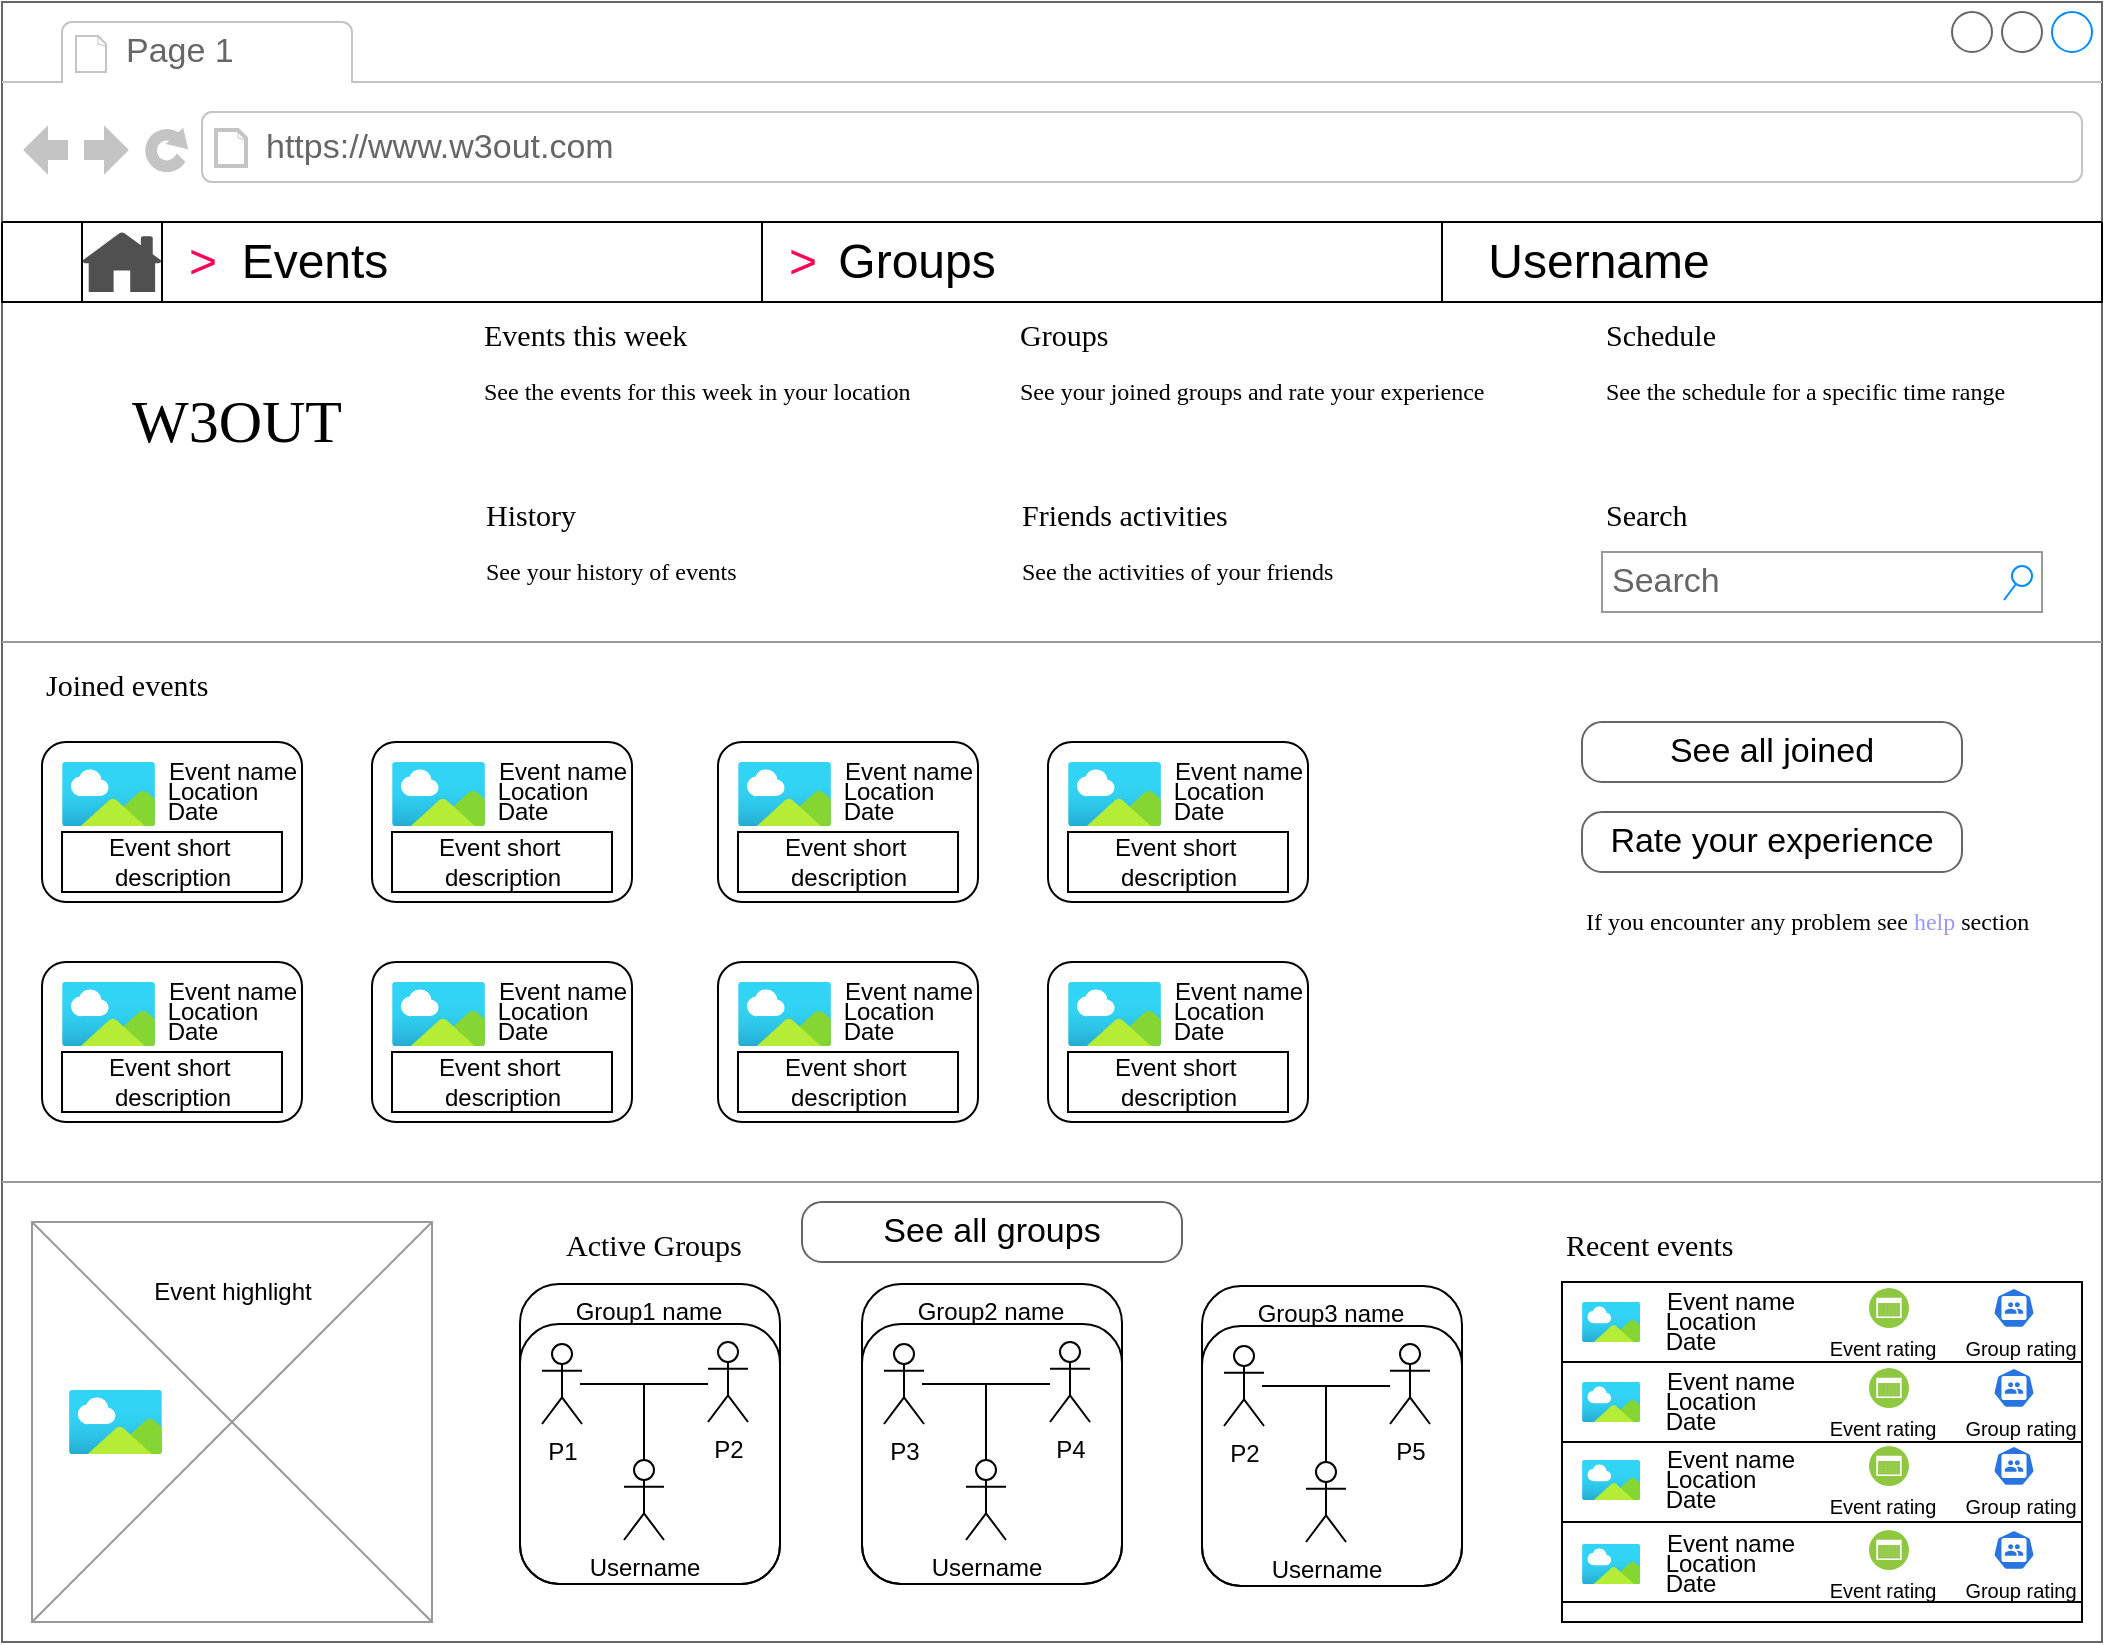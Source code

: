 <mxfile version="21.0.1" type="onedrive"><diagram name="Page-1" id="2cc2dc42-3aac-f2a9-1cec-7a8b7cbee084"><mxGraphModel grid="1" page="1" gridSize="10" guides="1" tooltips="1" connect="1" arrows="1" fold="1" pageScale="1" pageWidth="1100" pageHeight="850" background="none" math="0" shadow="0"><root><mxCell id="0"/><mxCell id="1" parent="0"/><mxCell id="7026571954dc6520-1" value="" style="strokeWidth=1;shadow=0;dashed=0;align=center;html=1;shape=mxgraph.mockup.containers.browserWindow;rSize=0;strokeColor=#666666;mainText=,;recursiveResize=0;rounded=0;labelBackgroundColor=none;fontFamily=Verdana;fontSize=12" vertex="1" parent="1"><mxGeometry x="30" y="20" width="1050" height="820" as="geometry"/></mxCell><mxCell id="7026571954dc6520-2" value="Page 1" style="strokeWidth=1;shadow=0;dashed=0;align=center;html=1;shape=mxgraph.mockup.containers.anchor;fontSize=17;fontColor=#666666;align=left;" vertex="1" parent="7026571954dc6520-1"><mxGeometry x="60" y="12" width="110" height="26" as="geometry"/></mxCell><mxCell id="7026571954dc6520-3" value="https://www.w3out.com" style="strokeWidth=1;shadow=0;dashed=0;align=center;html=1;shape=mxgraph.mockup.containers.anchor;rSize=0;fontSize=17;fontColor=#666666;align=left;" vertex="1" parent="7026571954dc6520-1"><mxGeometry x="130" y="60" width="250" height="26" as="geometry"/></mxCell><mxCell id="7026571954dc6520-4" value="W3OUT" style="text;html=1;points=[];align=left;verticalAlign=top;spacingTop=-4;fontSize=30;fontFamily=Verdana" vertex="1" parent="7026571954dc6520-1"><mxGeometry x="63" y="189" width="127" height="50" as="geometry"/></mxCell><mxCell id="7026571954dc6520-6" value="Events this week" style="text;html=1;points=[];align=left;verticalAlign=top;spacingTop=-4;fontSize=15;fontFamily=Verdana" vertex="1" parent="7026571954dc6520-1"><mxGeometry x="239" y="155" width="170" height="30" as="geometry"/></mxCell><mxCell id="7026571954dc6520-7" value="See the events for this week in your location" style="text;html=1;points=[];align=left;verticalAlign=top;spacingTop=-4;fontSize=12;fontFamily=Verdana;whiteSpace=wrap;" vertex="1" parent="7026571954dc6520-1"><mxGeometry x="239" y="185" width="240" height="40" as="geometry"/></mxCell><mxCell id="7026571954dc6520-8" value="History" style="text;html=1;points=[];align=left;verticalAlign=top;spacingTop=-4;fontSize=15;fontFamily=Verdana" vertex="1" parent="7026571954dc6520-1"><mxGeometry x="240" y="245" width="170" height="30" as="geometry"/></mxCell><mxCell id="7026571954dc6520-9" value="See your history of events" style="text;html=1;points=[];align=left;verticalAlign=top;spacingTop=-4;fontSize=12;fontFamily=Verdana;whiteSpace=wrap;" vertex="1" parent="7026571954dc6520-1"><mxGeometry x="240" y="275" width="240" height="40" as="geometry"/></mxCell><mxCell id="7026571954dc6520-10" value="Schedule" style="text;html=1;points=[];align=left;verticalAlign=top;spacingTop=-4;fontSize=15;fontFamily=Verdana" vertex="1" parent="7026571954dc6520-1"><mxGeometry x="800" y="155" width="170" height="30" as="geometry"/></mxCell><mxCell id="7026571954dc6520-11" value="See the schedule for a specific time range" style="text;html=1;points=[];align=left;verticalAlign=top;spacingTop=-4;fontSize=12;fontFamily=Verdana;whiteSpace=wrap;" vertex="1" parent="7026571954dc6520-1"><mxGeometry x="800" y="185" width="240" height="40" as="geometry"/></mxCell><mxCell id="7026571954dc6520-12" value="Search" style="text;html=1;points=[];align=left;verticalAlign=top;spacingTop=-4;fontSize=15;fontFamily=Verdana" vertex="1" parent="7026571954dc6520-1"><mxGeometry x="800" y="245" width="170" height="30" as="geometry"/></mxCell><mxCell id="7026571954dc6520-14" value="Search" style="strokeWidth=1;shadow=0;dashed=0;align=center;html=1;shape=mxgraph.mockup.forms.searchBox;strokeColor=#999999;mainText=;strokeColor2=#008cff;fontColor=#666666;fontSize=17;align=left;spacingLeft=3;rounded=0;labelBackgroundColor=none;" vertex="1" parent="7026571954dc6520-1"><mxGeometry x="800" y="275" width="220" height="30" as="geometry"/></mxCell><mxCell id="7026571954dc6520-15" value="" style="verticalLabelPosition=bottom;shadow=0;dashed=0;align=center;html=1;verticalAlign=top;strokeWidth=1;shape=mxgraph.mockup.markup.line;strokeColor=#999999;rounded=0;labelBackgroundColor=none;fillColor=#ffffff;fontFamily=Verdana;fontSize=12;fontColor=#000000;" vertex="1" parent="7026571954dc6520-1"><mxGeometry y="310" width="1050" height="20" as="geometry"/></mxCell><mxCell id="7026571954dc6520-16" value="Joined events" style="text;html=1;points=[];align=left;verticalAlign=top;spacingTop=-4;fontSize=15;fontFamily=Verdana" vertex="1" parent="7026571954dc6520-1"><mxGeometry x="20" y="330" width="170" height="30" as="geometry"/></mxCell><mxCell id="7026571954dc6520-18" value="See all joined" style="strokeWidth=1;shadow=0;dashed=0;align=center;html=1;shape=mxgraph.mockup.buttons.button;strokeColor=#666666;mainText=;buttonStyle=round;fontSize=17;fontStyle=0;fillColor=none;whiteSpace=wrap;rounded=0;labelBackgroundColor=none;" vertex="1" parent="7026571954dc6520-1"><mxGeometry x="790" y="360" width="190" height="30" as="geometry"/></mxCell><mxCell id="7026571954dc6520-19" value="Rate your experience" style="strokeWidth=1;shadow=0;dashed=0;align=center;html=1;shape=mxgraph.mockup.buttons.button;strokeColor=#666666;mainText=;buttonStyle=round;fontSize=17;fontStyle=0;fillColor=none;whiteSpace=wrap;rounded=0;labelBackgroundColor=none;" vertex="1" parent="7026571954dc6520-1"><mxGeometry x="790" y="405" width="190" height="30" as="geometry"/></mxCell><mxCell id="7026571954dc6520-20" value="If you encounter any problem see &lt;font color=&quot;#9999ff&quot;&gt;help&lt;/font&gt; section" style="text;html=1;points=[];align=left;verticalAlign=top;spacingTop=-4;fontSize=12;fontFamily=Verdana;whiteSpace=wrap;" vertex="1" parent="7026571954dc6520-1"><mxGeometry x="790" y="450" width="240" height="40" as="geometry"/></mxCell><mxCell id="7026571954dc6520-21" value="" style="verticalLabelPosition=bottom;shadow=0;dashed=0;align=center;html=1;verticalAlign=top;strokeWidth=1;shape=mxgraph.mockup.markup.line;strokeColor=#999999;rounded=0;labelBackgroundColor=none;fillColor=#ffffff;fontFamily=Verdana;fontSize=12;fontColor=#000000;" vertex="1" parent="7026571954dc6520-1"><mxGeometry y="580" width="1050" height="20" as="geometry"/></mxCell><mxCell id="7026571954dc6520-22" value="" style="verticalLabelPosition=bottom;shadow=0;dashed=0;align=center;html=1;verticalAlign=top;strokeWidth=1;shape=mxgraph.mockup.graphics.simpleIcon;strokeColor=#999999;fillColor=#ffffff;rounded=0;labelBackgroundColor=none;fontFamily=Verdana;fontSize=12;fontColor=#000000;" vertex="1" parent="7026571954dc6520-1"><mxGeometry x="15" y="610" width="200" height="200" as="geometry"/></mxCell><mxCell id="7026571954dc6520-31" value="Active Groups" style="text;html=1;points=[];align=left;verticalAlign=top;spacingTop=-4;fontSize=15;fontFamily=Verdana" vertex="1" parent="7026571954dc6520-1"><mxGeometry x="280" y="610" width="170" height="30" as="geometry"/></mxCell><mxCell id="7026571954dc6520-32" value="Recent events" style="text;html=1;points=[];align=left;verticalAlign=top;spacingTop=-4;fontSize=15;fontFamily=Verdana" vertex="1" parent="7026571954dc6520-1"><mxGeometry x="780" y="610" width="170" height="30" as="geometry"/></mxCell><mxCell id="7026571954dc6520-33" value="&lt;div style=&quot;text-align: justify&quot;&gt;&lt;/div&gt;" style="whiteSpace=wrap;html=1;rounded=0;shadow=0;labelBackgroundColor=none;strokeWidth=1;fontFamily=Verdana;fontSize=12;align=center;verticalAlign=top;" vertex="1" parent="7026571954dc6520-1"><mxGeometry x="780" y="640" width="260" height="170" as="geometry"/></mxCell><mxCell id="wlsTM-EWgnDsblmS1kuD-5" value="" style="shape=image;html=1;verticalAlign=top;verticalLabelPosition=bottom;labelBackgroundColor=#ffffff;imageAspect=0;aspect=fixed;image=https://cdn4.iconfinder.com/data/icons/evil-icons-user-interface/64/menu-128.png" vertex="1" parent="7026571954dc6520-1"><mxGeometry y="110" width="40" height="40" as="geometry"/></mxCell><mxCell id="wlsTM-EWgnDsblmS1kuD-8" value="" style="swimlane;startSize=0;" vertex="1" parent="7026571954dc6520-1"><mxGeometry x="380" y="110" width="340" height="40" as="geometry"/></mxCell><mxCell id="wlsTM-EWgnDsblmS1kuD-11" value="&lt;font style=&quot;font-size: 24px;&quot;&gt;Groups&lt;/font&gt;" style="text;html=1;align=center;verticalAlign=middle;resizable=0;points=[];autosize=1;strokeColor=none;fillColor=none;" vertex="1" parent="wlsTM-EWgnDsblmS1kuD-8"><mxGeometry x="27" width="100" height="40" as="geometry"/></mxCell><mxCell id="wlsTM-EWgnDsblmS1kuD-16" value="&lt;font style=&quot;font-size: 24px;&quot; color=&quot;#ff0055&quot;&gt;&amp;gt;&lt;/font&gt;" style="text;html=1;align=center;verticalAlign=middle;resizable=0;points=[];autosize=1;strokeColor=none;fillColor=none;" vertex="1" parent="wlsTM-EWgnDsblmS1kuD-8"><mxGeometry width="40" height="40" as="geometry"/></mxCell><mxCell id="wlsTM-EWgnDsblmS1kuD-13" value="" style="sketch=0;pointerEvents=1;shadow=0;dashed=0;html=1;strokeColor=none;fillColor=#505050;labelPosition=center;verticalLabelPosition=bottom;verticalAlign=top;outlineConnect=0;align=center;shape=mxgraph.office.concepts.home;" vertex="1" parent="7026571954dc6520-1"><mxGeometry x="40" y="115" width="40" height="30" as="geometry"/></mxCell><mxCell id="wlsTM-EWgnDsblmS1kuD-19" value="" style="rounded=1;whiteSpace=wrap;html=1;" vertex="1" parent="7026571954dc6520-1"><mxGeometry x="20" y="370" width="130" height="80" as="geometry"/></mxCell><mxCell id="wlsTM-EWgnDsblmS1kuD-20" value="" style="aspect=fixed;html=1;points=[];align=center;image;fontSize=12;image=img/lib/azure2/general/Image.svg;" vertex="1" parent="7026571954dc6520-1"><mxGeometry x="30" y="380" width="46.55" height="32" as="geometry"/></mxCell><mxCell id="wlsTM-EWgnDsblmS1kuD-21" value="Event name" style="text;html=1;align=center;verticalAlign=middle;resizable=0;points=[];autosize=1;strokeColor=none;fillColor=none;" vertex="1" parent="7026571954dc6520-1"><mxGeometry x="70" y="370" width="90" height="30" as="geometry"/></mxCell><mxCell id="wlsTM-EWgnDsblmS1kuD-22" value="Location" style="text;html=1;align=center;verticalAlign=middle;resizable=0;points=[];autosize=1;strokeColor=none;fillColor=none;" vertex="1" parent="7026571954dc6520-1"><mxGeometry x="70" y="380" width="70" height="30" as="geometry"/></mxCell><mxCell id="wlsTM-EWgnDsblmS1kuD-23" value="Date" style="text;html=1;align=center;verticalAlign=middle;resizable=0;points=[];autosize=1;strokeColor=none;fillColor=none;" vertex="1" parent="7026571954dc6520-1"><mxGeometry x="70" y="390" width="50" height="30" as="geometry"/></mxCell><mxCell id="wlsTM-EWgnDsblmS1kuD-24" value="" style="rounded=0;whiteSpace=wrap;html=1;" vertex="1" parent="7026571954dc6520-1"><mxGeometry x="30" y="415" width="110" height="30" as="geometry"/></mxCell><mxCell id="wlsTM-EWgnDsblmS1kuD-25" value="Event short&amp;nbsp;&lt;br&gt;description" style="text;html=1;align=center;verticalAlign=middle;resizable=0;points=[];autosize=1;strokeColor=none;fillColor=none;" vertex="1" parent="7026571954dc6520-1"><mxGeometry x="40" y="410" width="90" height="40" as="geometry"/></mxCell><mxCell id="wlsTM-EWgnDsblmS1kuD-26" value="" style="rounded=1;whiteSpace=wrap;html=1;" vertex="1" parent="7026571954dc6520-1"><mxGeometry x="20" y="480" width="130" height="80" as="geometry"/></mxCell><mxCell id="wlsTM-EWgnDsblmS1kuD-27" value="" style="aspect=fixed;html=1;points=[];align=center;image;fontSize=12;image=img/lib/azure2/general/Image.svg;" vertex="1" parent="7026571954dc6520-1"><mxGeometry x="30" y="490" width="46.55" height="32" as="geometry"/></mxCell><mxCell id="wlsTM-EWgnDsblmS1kuD-28" value="Event name" style="text;html=1;align=center;verticalAlign=middle;resizable=0;points=[];autosize=1;strokeColor=none;fillColor=none;" vertex="1" parent="7026571954dc6520-1"><mxGeometry x="70" y="480" width="90" height="30" as="geometry"/></mxCell><mxCell id="wlsTM-EWgnDsblmS1kuD-29" value="Location" style="text;html=1;align=center;verticalAlign=middle;resizable=0;points=[];autosize=1;strokeColor=none;fillColor=none;" vertex="1" parent="7026571954dc6520-1"><mxGeometry x="70" y="490" width="70" height="30" as="geometry"/></mxCell><mxCell id="wlsTM-EWgnDsblmS1kuD-30" value="Date" style="text;html=1;align=center;verticalAlign=middle;resizable=0;points=[];autosize=1;strokeColor=none;fillColor=none;" vertex="1" parent="7026571954dc6520-1"><mxGeometry x="70" y="500" width="50" height="30" as="geometry"/></mxCell><mxCell id="wlsTM-EWgnDsblmS1kuD-31" value="" style="rounded=0;whiteSpace=wrap;html=1;" vertex="1" parent="7026571954dc6520-1"><mxGeometry x="30" y="525" width="110" height="30" as="geometry"/></mxCell><mxCell id="wlsTM-EWgnDsblmS1kuD-32" value="Event short&amp;nbsp;&lt;br&gt;description" style="text;html=1;align=center;verticalAlign=middle;resizable=0;points=[];autosize=1;strokeColor=none;fillColor=none;" vertex="1" parent="7026571954dc6520-1"><mxGeometry x="40" y="520" width="90" height="40" as="geometry"/></mxCell><mxCell id="wlsTM-EWgnDsblmS1kuD-33" value="" style="rounded=1;whiteSpace=wrap;html=1;" vertex="1" parent="7026571954dc6520-1"><mxGeometry x="185" y="370" width="130" height="80" as="geometry"/></mxCell><mxCell id="wlsTM-EWgnDsblmS1kuD-34" value="" style="aspect=fixed;html=1;points=[];align=center;image;fontSize=12;image=img/lib/azure2/general/Image.svg;" vertex="1" parent="7026571954dc6520-1"><mxGeometry x="195" y="380" width="46.55" height="32" as="geometry"/></mxCell><mxCell id="wlsTM-EWgnDsblmS1kuD-35" value="Event name" style="text;html=1;align=center;verticalAlign=middle;resizable=0;points=[];autosize=1;strokeColor=none;fillColor=none;" vertex="1" parent="7026571954dc6520-1"><mxGeometry x="235" y="370" width="90" height="30" as="geometry"/></mxCell><mxCell id="wlsTM-EWgnDsblmS1kuD-36" value="Location" style="text;html=1;align=center;verticalAlign=middle;resizable=0;points=[];autosize=1;strokeColor=none;fillColor=none;" vertex="1" parent="7026571954dc6520-1"><mxGeometry x="235" y="380" width="70" height="30" as="geometry"/></mxCell><mxCell id="wlsTM-EWgnDsblmS1kuD-37" value="Date" style="text;html=1;align=center;verticalAlign=middle;resizable=0;points=[];autosize=1;strokeColor=none;fillColor=none;" vertex="1" parent="7026571954dc6520-1"><mxGeometry x="235" y="390" width="50" height="30" as="geometry"/></mxCell><mxCell id="wlsTM-EWgnDsblmS1kuD-38" value="" style="rounded=0;whiteSpace=wrap;html=1;" vertex="1" parent="7026571954dc6520-1"><mxGeometry x="195" y="415" width="110" height="30" as="geometry"/></mxCell><mxCell id="wlsTM-EWgnDsblmS1kuD-39" value="Event short&amp;nbsp;&lt;br&gt;description" style="text;html=1;align=center;verticalAlign=middle;resizable=0;points=[];autosize=1;strokeColor=none;fillColor=none;" vertex="1" parent="7026571954dc6520-1"><mxGeometry x="205" y="410" width="90" height="40" as="geometry"/></mxCell><mxCell id="wlsTM-EWgnDsblmS1kuD-40" value="" style="rounded=1;whiteSpace=wrap;html=1;" vertex="1" parent="7026571954dc6520-1"><mxGeometry x="185" y="480" width="130" height="80" as="geometry"/></mxCell><mxCell id="wlsTM-EWgnDsblmS1kuD-41" value="" style="aspect=fixed;html=1;points=[];align=center;image;fontSize=12;image=img/lib/azure2/general/Image.svg;" vertex="1" parent="7026571954dc6520-1"><mxGeometry x="195" y="490" width="46.55" height="32" as="geometry"/></mxCell><mxCell id="wlsTM-EWgnDsblmS1kuD-42" value="Event name" style="text;html=1;align=center;verticalAlign=middle;resizable=0;points=[];autosize=1;strokeColor=none;fillColor=none;" vertex="1" parent="7026571954dc6520-1"><mxGeometry x="235" y="480" width="90" height="30" as="geometry"/></mxCell><mxCell id="wlsTM-EWgnDsblmS1kuD-43" value="Location" style="text;html=1;align=center;verticalAlign=middle;resizable=0;points=[];autosize=1;strokeColor=none;fillColor=none;" vertex="1" parent="7026571954dc6520-1"><mxGeometry x="235" y="490" width="70" height="30" as="geometry"/></mxCell><mxCell id="wlsTM-EWgnDsblmS1kuD-44" value="Date" style="text;html=1;align=center;verticalAlign=middle;resizable=0;points=[];autosize=1;strokeColor=none;fillColor=none;" vertex="1" parent="7026571954dc6520-1"><mxGeometry x="235" y="500" width="50" height="30" as="geometry"/></mxCell><mxCell id="wlsTM-EWgnDsblmS1kuD-45" value="" style="rounded=0;whiteSpace=wrap;html=1;" vertex="1" parent="7026571954dc6520-1"><mxGeometry x="195" y="525" width="110" height="30" as="geometry"/></mxCell><mxCell id="wlsTM-EWgnDsblmS1kuD-46" value="Event short&amp;nbsp;&lt;br&gt;description" style="text;html=1;align=center;verticalAlign=middle;resizable=0;points=[];autosize=1;strokeColor=none;fillColor=none;" vertex="1" parent="7026571954dc6520-1"><mxGeometry x="205" y="520" width="90" height="40" as="geometry"/></mxCell><mxCell id="wlsTM-EWgnDsblmS1kuD-47" value="" style="rounded=1;whiteSpace=wrap;html=1;" vertex="1" parent="7026571954dc6520-1"><mxGeometry x="358" y="370" width="130" height="80" as="geometry"/></mxCell><mxCell id="wlsTM-EWgnDsblmS1kuD-48" value="" style="aspect=fixed;html=1;points=[];align=center;image;fontSize=12;image=img/lib/azure2/general/Image.svg;" vertex="1" parent="7026571954dc6520-1"><mxGeometry x="368" y="380" width="46.55" height="32" as="geometry"/></mxCell><mxCell id="wlsTM-EWgnDsblmS1kuD-49" value="Event name" style="text;html=1;align=center;verticalAlign=middle;resizable=0;points=[];autosize=1;strokeColor=none;fillColor=none;" vertex="1" parent="7026571954dc6520-1"><mxGeometry x="408" y="370" width="90" height="30" as="geometry"/></mxCell><mxCell id="wlsTM-EWgnDsblmS1kuD-50" value="Location" style="text;html=1;align=center;verticalAlign=middle;resizable=0;points=[];autosize=1;strokeColor=none;fillColor=none;" vertex="1" parent="7026571954dc6520-1"><mxGeometry x="408" y="380" width="70" height="30" as="geometry"/></mxCell><mxCell id="wlsTM-EWgnDsblmS1kuD-51" value="Date" style="text;html=1;align=center;verticalAlign=middle;resizable=0;points=[];autosize=1;strokeColor=none;fillColor=none;" vertex="1" parent="7026571954dc6520-1"><mxGeometry x="408" y="390" width="50" height="30" as="geometry"/></mxCell><mxCell id="wlsTM-EWgnDsblmS1kuD-52" value="" style="rounded=0;whiteSpace=wrap;html=1;" vertex="1" parent="7026571954dc6520-1"><mxGeometry x="368" y="415" width="110" height="30" as="geometry"/></mxCell><mxCell id="wlsTM-EWgnDsblmS1kuD-53" value="Event short&amp;nbsp;&lt;br&gt;description" style="text;html=1;align=center;verticalAlign=middle;resizable=0;points=[];autosize=1;strokeColor=none;fillColor=none;" vertex="1" parent="7026571954dc6520-1"><mxGeometry x="378" y="410" width="90" height="40" as="geometry"/></mxCell><mxCell id="wlsTM-EWgnDsblmS1kuD-54" value="" style="rounded=1;whiteSpace=wrap;html=1;" vertex="1" parent="7026571954dc6520-1"><mxGeometry x="358" y="480" width="130" height="80" as="geometry"/></mxCell><mxCell id="wlsTM-EWgnDsblmS1kuD-55" value="" style="aspect=fixed;html=1;points=[];align=center;image;fontSize=12;image=img/lib/azure2/general/Image.svg;" vertex="1" parent="7026571954dc6520-1"><mxGeometry x="368" y="490" width="46.55" height="32" as="geometry"/></mxCell><mxCell id="wlsTM-EWgnDsblmS1kuD-56" value="Event name" style="text;html=1;align=center;verticalAlign=middle;resizable=0;points=[];autosize=1;strokeColor=none;fillColor=none;" vertex="1" parent="7026571954dc6520-1"><mxGeometry x="408" y="480" width="90" height="30" as="geometry"/></mxCell><mxCell id="wlsTM-EWgnDsblmS1kuD-57" value="Location" style="text;html=1;align=center;verticalAlign=middle;resizable=0;points=[];autosize=1;strokeColor=none;fillColor=none;" vertex="1" parent="7026571954dc6520-1"><mxGeometry x="408" y="490" width="70" height="30" as="geometry"/></mxCell><mxCell id="wlsTM-EWgnDsblmS1kuD-58" value="Date" style="text;html=1;align=center;verticalAlign=middle;resizable=0;points=[];autosize=1;strokeColor=none;fillColor=none;" vertex="1" parent="7026571954dc6520-1"><mxGeometry x="408" y="500" width="50" height="30" as="geometry"/></mxCell><mxCell id="wlsTM-EWgnDsblmS1kuD-59" value="" style="rounded=0;whiteSpace=wrap;html=1;" vertex="1" parent="7026571954dc6520-1"><mxGeometry x="368" y="525" width="110" height="30" as="geometry"/></mxCell><mxCell id="wlsTM-EWgnDsblmS1kuD-60" value="Event short&amp;nbsp;&lt;br&gt;description" style="text;html=1;align=center;verticalAlign=middle;resizable=0;points=[];autosize=1;strokeColor=none;fillColor=none;" vertex="1" parent="7026571954dc6520-1"><mxGeometry x="378" y="520" width="90" height="40" as="geometry"/></mxCell><mxCell id="wlsTM-EWgnDsblmS1kuD-61" value="" style="rounded=1;whiteSpace=wrap;html=1;" vertex="1" parent="7026571954dc6520-1"><mxGeometry x="523" y="370" width="130" height="80" as="geometry"/></mxCell><mxCell id="wlsTM-EWgnDsblmS1kuD-62" value="" style="aspect=fixed;html=1;points=[];align=center;image;fontSize=12;image=img/lib/azure2/general/Image.svg;" vertex="1" parent="7026571954dc6520-1"><mxGeometry x="533" y="380" width="46.55" height="32" as="geometry"/></mxCell><mxCell id="wlsTM-EWgnDsblmS1kuD-63" value="Event name" style="text;html=1;align=center;verticalAlign=middle;resizable=0;points=[];autosize=1;strokeColor=none;fillColor=none;" vertex="1" parent="7026571954dc6520-1"><mxGeometry x="573" y="370" width="90" height="30" as="geometry"/></mxCell><mxCell id="wlsTM-EWgnDsblmS1kuD-64" value="Location" style="text;html=1;align=center;verticalAlign=middle;resizable=0;points=[];autosize=1;strokeColor=none;fillColor=none;" vertex="1" parent="7026571954dc6520-1"><mxGeometry x="573" y="380" width="70" height="30" as="geometry"/></mxCell><mxCell id="wlsTM-EWgnDsblmS1kuD-65" value="Date" style="text;html=1;align=center;verticalAlign=middle;resizable=0;points=[];autosize=1;strokeColor=none;fillColor=none;" vertex="1" parent="7026571954dc6520-1"><mxGeometry x="573" y="390" width="50" height="30" as="geometry"/></mxCell><mxCell id="wlsTM-EWgnDsblmS1kuD-66" value="" style="rounded=0;whiteSpace=wrap;html=1;" vertex="1" parent="7026571954dc6520-1"><mxGeometry x="533" y="415" width="110" height="30" as="geometry"/></mxCell><mxCell id="wlsTM-EWgnDsblmS1kuD-67" value="Event short&amp;nbsp;&lt;br&gt;description" style="text;html=1;align=center;verticalAlign=middle;resizable=0;points=[];autosize=1;strokeColor=none;fillColor=none;" vertex="1" parent="7026571954dc6520-1"><mxGeometry x="543" y="410" width="90" height="40" as="geometry"/></mxCell><mxCell id="wlsTM-EWgnDsblmS1kuD-68" value="" style="rounded=1;whiteSpace=wrap;html=1;" vertex="1" parent="7026571954dc6520-1"><mxGeometry x="523" y="480" width="130" height="80" as="geometry"/></mxCell><mxCell id="wlsTM-EWgnDsblmS1kuD-69" value="" style="aspect=fixed;html=1;points=[];align=center;image;fontSize=12;image=img/lib/azure2/general/Image.svg;" vertex="1" parent="7026571954dc6520-1"><mxGeometry x="533" y="490" width="46.55" height="32" as="geometry"/></mxCell><mxCell id="wlsTM-EWgnDsblmS1kuD-70" value="Event name" style="text;html=1;align=center;verticalAlign=middle;resizable=0;points=[];autosize=1;strokeColor=none;fillColor=none;" vertex="1" parent="7026571954dc6520-1"><mxGeometry x="573" y="480" width="90" height="30" as="geometry"/></mxCell><mxCell id="wlsTM-EWgnDsblmS1kuD-71" value="Location" style="text;html=1;align=center;verticalAlign=middle;resizable=0;points=[];autosize=1;strokeColor=none;fillColor=none;" vertex="1" parent="7026571954dc6520-1"><mxGeometry x="573" y="490" width="70" height="30" as="geometry"/></mxCell><mxCell id="wlsTM-EWgnDsblmS1kuD-72" value="Date" style="text;html=1;align=center;verticalAlign=middle;resizable=0;points=[];autosize=1;strokeColor=none;fillColor=none;" vertex="1" parent="7026571954dc6520-1"><mxGeometry x="573" y="500" width="50" height="30" as="geometry"/></mxCell><mxCell id="wlsTM-EWgnDsblmS1kuD-73" value="" style="rounded=0;whiteSpace=wrap;html=1;" vertex="1" parent="7026571954dc6520-1"><mxGeometry x="533" y="525" width="110" height="30" as="geometry"/></mxCell><mxCell id="wlsTM-EWgnDsblmS1kuD-74" value="Event short&amp;nbsp;&lt;br&gt;description" style="text;html=1;align=center;verticalAlign=middle;resizable=0;points=[];autosize=1;strokeColor=none;fillColor=none;" vertex="1" parent="7026571954dc6520-1"><mxGeometry x="543" y="520" width="90" height="40" as="geometry"/></mxCell><mxCell id="wlsTM-EWgnDsblmS1kuD-75" value="" style="rounded=1;whiteSpace=wrap;html=1;" vertex="1" parent="7026571954dc6520-1"><mxGeometry x="259" y="661" width="130" height="130" as="geometry"/></mxCell><mxCell id="wlsTM-EWgnDsblmS1kuD-76" value="P1" style="shape=umlActor;verticalLabelPosition=bottom;verticalAlign=top;html=1;outlineConnect=0;" vertex="1" parent="7026571954dc6520-1"><mxGeometry x="270" y="671" width="20" height="40" as="geometry"/></mxCell><mxCell id="wlsTM-EWgnDsblmS1kuD-77" value="P2" style="shape=umlActor;verticalLabelPosition=bottom;verticalAlign=top;html=1;outlineConnect=0;" vertex="1" parent="7026571954dc6520-1"><mxGeometry x="353" y="670" width="20" height="40" as="geometry"/></mxCell><mxCell id="wlsTM-EWgnDsblmS1kuD-82" style="edgeStyle=orthogonalEdgeStyle;rounded=0;orthogonalLoop=1;jettySize=auto;html=1;exitX=0.5;exitY=0;exitDx=0;exitDy=0;exitPerimeter=0;endArrow=none;endFill=0;" edge="1" parent="7026571954dc6520-1" source="wlsTM-EWgnDsblmS1kuD-78"><mxGeometry relative="1" as="geometry"><mxPoint x="289" y="691" as="targetPoint"/><Array as="points"><mxPoint x="321" y="691"/></Array></mxGeometry></mxCell><mxCell id="wlsTM-EWgnDsblmS1kuD-78" value="Username" style="shape=umlActor;verticalLabelPosition=bottom;verticalAlign=top;html=1;outlineConnect=0;" vertex="1" parent="7026571954dc6520-1"><mxGeometry x="311" y="729" width="20" height="40" as="geometry"/></mxCell><mxCell id="wlsTM-EWgnDsblmS1kuD-79" value="" style="edgeStyle=orthogonalEdgeStyle;rounded=0;orthogonalLoop=1;jettySize=auto;html=1;endArrow=none;endFill=0;" edge="1" parent="7026571954dc6520-1" source="wlsTM-EWgnDsblmS1kuD-77" target="wlsTM-EWgnDsblmS1kuD-78"><mxGeometry relative="1" as="geometry"><Array as="points"><mxPoint x="321" y="691"/></Array></mxGeometry></mxCell><mxCell id="wlsTM-EWgnDsblmS1kuD-83" value="" style="rounded=1;whiteSpace=wrap;html=1;fillColor=none;" vertex="1" parent="7026571954dc6520-1"><mxGeometry x="259" y="641" width="130" height="150" as="geometry"/></mxCell><mxCell id="wlsTM-EWgnDsblmS1kuD-84" value="Group1 name" style="text;html=1;align=center;verticalAlign=middle;resizable=0;points=[];autosize=1;strokeColor=none;fillColor=none;" vertex="1" parent="7026571954dc6520-1"><mxGeometry x="273" y="640" width="100" height="30" as="geometry"/></mxCell><mxCell id="wlsTM-EWgnDsblmS1kuD-85" value="" style="rounded=1;whiteSpace=wrap;html=1;" vertex="1" parent="7026571954dc6520-1"><mxGeometry x="430" y="661" width="130" height="130" as="geometry"/></mxCell><mxCell id="wlsTM-EWgnDsblmS1kuD-91" value="" style="rounded=1;whiteSpace=wrap;html=1;fillColor=none;" vertex="1" parent="7026571954dc6520-1"><mxGeometry x="430" y="641" width="130" height="150" as="geometry"/></mxCell><mxCell id="wlsTM-EWgnDsblmS1kuD-86" value="P3" style="shape=umlActor;verticalLabelPosition=bottom;verticalAlign=top;html=1;outlineConnect=0;" vertex="1" parent="7026571954dc6520-1"><mxGeometry x="441" y="671" width="20" height="40" as="geometry"/></mxCell><mxCell id="wlsTM-EWgnDsblmS1kuD-87" value="P4" style="shape=umlActor;verticalLabelPosition=bottom;verticalAlign=top;html=1;outlineConnect=0;" vertex="1" parent="7026571954dc6520-1"><mxGeometry x="524" y="670" width="20" height="40" as="geometry"/></mxCell><mxCell id="wlsTM-EWgnDsblmS1kuD-88" style="edgeStyle=orthogonalEdgeStyle;rounded=0;orthogonalLoop=1;jettySize=auto;html=1;exitX=0.5;exitY=0;exitDx=0;exitDy=0;exitPerimeter=0;endArrow=none;endFill=0;" edge="1" parent="7026571954dc6520-1" source="wlsTM-EWgnDsblmS1kuD-89"><mxGeometry relative="1" as="geometry"><mxPoint x="460" y="691" as="targetPoint"/><Array as="points"><mxPoint x="492" y="691"/></Array></mxGeometry></mxCell><mxCell id="wlsTM-EWgnDsblmS1kuD-89" value="Username" style="shape=umlActor;verticalLabelPosition=bottom;verticalAlign=top;html=1;outlineConnect=0;" vertex="1" parent="7026571954dc6520-1"><mxGeometry x="482" y="729" width="20" height="40" as="geometry"/></mxCell><mxCell id="wlsTM-EWgnDsblmS1kuD-90" value="" style="edgeStyle=orthogonalEdgeStyle;rounded=0;orthogonalLoop=1;jettySize=auto;html=1;endArrow=none;endFill=0;" edge="1" parent="7026571954dc6520-1" source="wlsTM-EWgnDsblmS1kuD-87" target="wlsTM-EWgnDsblmS1kuD-89"><mxGeometry relative="1" as="geometry"><Array as="points"><mxPoint x="492" y="691"/></Array></mxGeometry></mxCell><mxCell id="wlsTM-EWgnDsblmS1kuD-92" value="Group2 name" style="text;html=1;align=center;verticalAlign=middle;resizable=0;points=[];autosize=1;strokeColor=none;fillColor=none;" vertex="1" parent="7026571954dc6520-1"><mxGeometry x="444" y="640" width="100" height="30" as="geometry"/></mxCell><mxCell id="wlsTM-EWgnDsblmS1kuD-101" value="See all groups" style="strokeWidth=1;shadow=0;dashed=0;align=center;html=1;shape=mxgraph.mockup.buttons.button;strokeColor=#666666;mainText=;buttonStyle=round;fontSize=17;fontStyle=0;fillColor=none;whiteSpace=wrap;rounded=0;labelBackgroundColor=none;" vertex="1" parent="7026571954dc6520-1"><mxGeometry x="400" y="600" width="190" height="30" as="geometry"/></mxCell><mxCell id="wlsTM-EWgnDsblmS1kuD-102" value="" style="rounded=1;whiteSpace=wrap;html=1;" vertex="1" parent="7026571954dc6520-1"><mxGeometry x="600" y="662" width="130" height="130" as="geometry"/></mxCell><mxCell id="wlsTM-EWgnDsblmS1kuD-103" value="" style="rounded=1;whiteSpace=wrap;html=1;fillColor=none;" vertex="1" parent="7026571954dc6520-1"><mxGeometry x="600" y="642" width="130" height="150" as="geometry"/></mxCell><mxCell id="wlsTM-EWgnDsblmS1kuD-104" value="P2" style="shape=umlActor;verticalLabelPosition=bottom;verticalAlign=top;html=1;outlineConnect=0;" vertex="1" parent="7026571954dc6520-1"><mxGeometry x="611" y="672" width="20" height="40" as="geometry"/></mxCell><mxCell id="wlsTM-EWgnDsblmS1kuD-105" value="P5" style="shape=umlActor;verticalLabelPosition=bottom;verticalAlign=top;html=1;outlineConnect=0;" vertex="1" parent="7026571954dc6520-1"><mxGeometry x="694" y="671" width="20" height="40" as="geometry"/></mxCell><mxCell id="wlsTM-EWgnDsblmS1kuD-106" style="edgeStyle=orthogonalEdgeStyle;rounded=0;orthogonalLoop=1;jettySize=auto;html=1;exitX=0.5;exitY=0;exitDx=0;exitDy=0;exitPerimeter=0;endArrow=none;endFill=0;" edge="1" parent="7026571954dc6520-1" source="wlsTM-EWgnDsblmS1kuD-107"><mxGeometry relative="1" as="geometry"><mxPoint x="630" y="692" as="targetPoint"/><Array as="points"><mxPoint x="662" y="692"/></Array></mxGeometry></mxCell><mxCell id="wlsTM-EWgnDsblmS1kuD-107" value="Username" style="shape=umlActor;verticalLabelPosition=bottom;verticalAlign=top;html=1;outlineConnect=0;" vertex="1" parent="7026571954dc6520-1"><mxGeometry x="652" y="730" width="20" height="40" as="geometry"/></mxCell><mxCell id="wlsTM-EWgnDsblmS1kuD-108" value="" style="edgeStyle=orthogonalEdgeStyle;rounded=0;orthogonalLoop=1;jettySize=auto;html=1;endArrow=none;endFill=0;" edge="1" parent="7026571954dc6520-1" source="wlsTM-EWgnDsblmS1kuD-105" target="wlsTM-EWgnDsblmS1kuD-107"><mxGeometry relative="1" as="geometry"><Array as="points"><mxPoint x="662" y="692"/></Array></mxGeometry></mxCell><mxCell id="wlsTM-EWgnDsblmS1kuD-109" value="Group3 name" style="text;html=1;align=center;verticalAlign=middle;resizable=0;points=[];autosize=1;strokeColor=none;fillColor=none;" vertex="1" parent="7026571954dc6520-1"><mxGeometry x="614" y="641" width="100" height="30" as="geometry"/></mxCell><mxCell id="wlsTM-EWgnDsblmS1kuD-154" value="Event highlight" style="text;html=1;align=center;verticalAlign=middle;resizable=0;points=[];autosize=1;strokeColor=none;fillColor=none;" vertex="1" parent="7026571954dc6520-1"><mxGeometry x="65" y="630" width="100" height="30" as="geometry"/></mxCell><mxCell id="wlsTM-EWgnDsblmS1kuD-155" value="" style="aspect=fixed;html=1;points=[];align=center;image;fontSize=12;image=img/lib/azure2/general/Image.svg;" vertex="1" parent="7026571954dc6520-1"><mxGeometry x="33.45" y="694" width="46.55" height="32" as="geometry"/></mxCell><mxCell id="wlsTM-EWgnDsblmS1kuD-1" value="Groups" style="text;html=1;points=[];align=left;verticalAlign=top;spacingTop=-4;fontSize=15;fontFamily=Verdana" vertex="1" parent="1"><mxGeometry x="537" y="175" width="170" height="30" as="geometry"/></mxCell><mxCell id="wlsTM-EWgnDsblmS1kuD-2" value="See your joined groups and rate your experience&amp;nbsp;" style="text;html=1;points=[];align=left;verticalAlign=top;spacingTop=-4;fontSize=12;fontFamily=Verdana;whiteSpace=wrap;" vertex="1" parent="1"><mxGeometry x="537" y="205" width="240" height="40" as="geometry"/></mxCell><mxCell id="wlsTM-EWgnDsblmS1kuD-3" value="Friends activities" style="text;html=1;points=[];align=left;verticalAlign=top;spacingTop=-4;fontSize=15;fontFamily=Verdana" vertex="1" parent="1"><mxGeometry x="538" y="265" width="170" height="30" as="geometry"/></mxCell><mxCell id="wlsTM-EWgnDsblmS1kuD-4" value="See the activities of your friends" style="text;html=1;points=[];align=left;verticalAlign=top;spacingTop=-4;fontSize=12;fontFamily=Verdana;whiteSpace=wrap;" vertex="1" parent="1"><mxGeometry x="538" y="295" width="240" height="40" as="geometry"/></mxCell><mxCell id="wlsTM-EWgnDsblmS1kuD-6" value="" style="swimlane;startSize=0;" vertex="1" parent="1"><mxGeometry x="30" y="130" width="40" height="40" as="geometry"/></mxCell><mxCell id="wlsTM-EWgnDsblmS1kuD-7" value="" style="swimlane;startSize=0;" vertex="1" parent="1"><mxGeometry x="70" y="130" width="340" height="40" as="geometry"/></mxCell><mxCell id="wlsTM-EWgnDsblmS1kuD-10" value="&lt;font style=&quot;font-size: 24px;&quot;&gt;Events&lt;/font&gt;" style="text;html=1;align=center;verticalAlign=middle;resizable=0;points=[];autosize=1;strokeColor=none;fillColor=none;" vertex="1" parent="wlsTM-EWgnDsblmS1kuD-7"><mxGeometry x="66" width="100" height="40" as="geometry"/></mxCell><mxCell id="wlsTM-EWgnDsblmS1kuD-15" value="&lt;font style=&quot;font-size: 24px;&quot; color=&quot;#ff0055&quot;&gt;&amp;gt;&lt;/font&gt;" style="text;html=1;align=center;verticalAlign=middle;resizable=0;points=[];autosize=1;strokeColor=none;fillColor=none;" vertex="1" parent="wlsTM-EWgnDsblmS1kuD-7"><mxGeometry x="40" width="40" height="40" as="geometry"/></mxCell><mxCell id="wlsTM-EWgnDsblmS1kuD-9" value="" style="swimlane;startSize=0;" vertex="1" parent="1"><mxGeometry x="750" y="130" width="330" height="40" as="geometry"><mxRectangle x="750" y="130" width="50" height="40" as="alternateBounds"/></mxGeometry></mxCell><mxCell id="wlsTM-EWgnDsblmS1kuD-18" value="&lt;font style=&quot;font-size: 24px;&quot;&gt;Username&lt;/font&gt;" style="text;html=1;align=center;verticalAlign=middle;resizable=0;points=[];autosize=1;strokeColor=none;fillColor=none;" vertex="1" parent="wlsTM-EWgnDsblmS1kuD-9"><mxGeometry x="13" width="130" height="40" as="geometry"/></mxCell><mxCell id="wlsTM-EWgnDsblmS1kuD-14" value="" style="swimlane;startSize=0;" vertex="1" parent="1"><mxGeometry x="70" y="130" width="40" height="40" as="geometry"/></mxCell><mxCell id="wlsTM-EWgnDsblmS1kuD-110" value="" style="rounded=0;whiteSpace=wrap;html=1;" vertex="1" parent="1"><mxGeometry x="810" y="660" width="260" height="40" as="geometry"/></mxCell><mxCell id="wlsTM-EWgnDsblmS1kuD-111" value="" style="rounded=0;whiteSpace=wrap;html=1;" vertex="1" parent="1"><mxGeometry x="810" y="700" width="260" height="40" as="geometry"/></mxCell><mxCell id="wlsTM-EWgnDsblmS1kuD-112" value="" style="rounded=0;whiteSpace=wrap;html=1;" vertex="1" parent="1"><mxGeometry x="810" y="740" width="260" height="40" as="geometry"/></mxCell><mxCell id="wlsTM-EWgnDsblmS1kuD-113" value="" style="rounded=0;whiteSpace=wrap;html=1;" vertex="1" parent="1"><mxGeometry x="810" y="780" width="260" height="40" as="geometry"/></mxCell><mxCell id="wlsTM-EWgnDsblmS1kuD-114" value="" style="aspect=fixed;html=1;points=[];align=center;image;fontSize=12;image=img/lib/azure2/general/Image.svg;" vertex="1" parent="1"><mxGeometry x="820" y="670" width="29.09" height="20" as="geometry"/></mxCell><mxCell id="wlsTM-EWgnDsblmS1kuD-115" value="Event name" style="text;html=1;align=center;verticalAlign=middle;resizable=0;points=[];autosize=1;strokeColor=none;fillColor=none;" vertex="1" parent="1"><mxGeometry x="849.09" y="655" width="90" height="30" as="geometry"/></mxCell><mxCell id="wlsTM-EWgnDsblmS1kuD-116" value="Location" style="text;html=1;align=center;verticalAlign=middle;resizable=0;points=[];autosize=1;strokeColor=none;fillColor=none;" vertex="1" parent="1"><mxGeometry x="849.09" y="665" width="70" height="30" as="geometry"/></mxCell><mxCell id="wlsTM-EWgnDsblmS1kuD-117" value="Date" style="text;html=1;align=center;verticalAlign=middle;resizable=0;points=[];autosize=1;strokeColor=none;fillColor=none;" vertex="1" parent="1"><mxGeometry x="849.09" y="675" width="50" height="30" as="geometry"/></mxCell><mxCell id="wlsTM-EWgnDsblmS1kuD-118" value="" style="shape=image;html=1;verticalAlign=top;verticalLabelPosition=bottom;labelBackgroundColor=#ffffff;imageAspect=0;aspect=fixed;image=https://cdn3.iconfinder.com/data/icons/survey-color/512/Survey_rating_rate-48-128.png" vertex="1" parent="1"><mxGeometry x="956" y="660" width="35" height="35" as="geometry"/></mxCell><mxCell id="wlsTM-EWgnDsblmS1kuD-119" value="" style="shape=image;html=1;verticalAlign=top;verticalLabelPosition=bottom;labelBackgroundColor=#ffffff;imageAspect=0;aspect=fixed;image=https://cdn3.iconfinder.com/data/icons/survey-color/512/Survey_rating_rate-48-128.png" vertex="1" parent="1"><mxGeometry x="1020" y="660" width="35" height="35" as="geometry"/></mxCell><mxCell id="wlsTM-EWgnDsblmS1kuD-120" value="Event rating" style="text;html=1;align=center;verticalAlign=middle;resizable=0;points=[];autosize=1;strokeColor=none;fillColor=none;fontSize=10;" vertex="1" parent="1"><mxGeometry x="930.09" y="678" width="80" height="30" as="geometry"/></mxCell><mxCell id="wlsTM-EWgnDsblmS1kuD-121" value="Group rating" style="text;html=1;align=center;verticalAlign=middle;resizable=0;points=[];autosize=1;strokeColor=none;fillColor=none;fontSize=10;" vertex="1" parent="1"><mxGeometry x="999.09" y="678" width="80" height="30" as="geometry"/></mxCell><mxCell id="wlsTM-EWgnDsblmS1kuD-122" value="" style="aspect=fixed;html=1;points=[];align=center;image;fontSize=12;image=img/lib/azure2/general/Image.svg;" vertex="1" parent="1"><mxGeometry x="820" y="710" width="29.09" height="20" as="geometry"/></mxCell><mxCell id="wlsTM-EWgnDsblmS1kuD-123" value="Event name" style="text;html=1;align=center;verticalAlign=middle;resizable=0;points=[];autosize=1;strokeColor=none;fillColor=none;" vertex="1" parent="1"><mxGeometry x="849.09" y="695" width="90" height="30" as="geometry"/></mxCell><mxCell id="wlsTM-EWgnDsblmS1kuD-124" value="Location" style="text;html=1;align=center;verticalAlign=middle;resizable=0;points=[];autosize=1;strokeColor=none;fillColor=none;" vertex="1" parent="1"><mxGeometry x="849.09" y="705" width="70" height="30" as="geometry"/></mxCell><mxCell id="wlsTM-EWgnDsblmS1kuD-125" value="Date" style="text;html=1;align=center;verticalAlign=middle;resizable=0;points=[];autosize=1;strokeColor=none;fillColor=none;" vertex="1" parent="1"><mxGeometry x="849.09" y="715" width="50" height="30" as="geometry"/></mxCell><mxCell id="wlsTM-EWgnDsblmS1kuD-126" value="" style="shape=image;html=1;verticalAlign=top;verticalLabelPosition=bottom;labelBackgroundColor=#ffffff;imageAspect=0;aspect=fixed;image=https://cdn3.iconfinder.com/data/icons/survey-color/512/Survey_rating_rate-48-128.png" vertex="1" parent="1"><mxGeometry x="956" y="700" width="35" height="35" as="geometry"/></mxCell><mxCell id="wlsTM-EWgnDsblmS1kuD-127" value="" style="shape=image;html=1;verticalAlign=top;verticalLabelPosition=bottom;labelBackgroundColor=#ffffff;imageAspect=0;aspect=fixed;image=https://cdn3.iconfinder.com/data/icons/survey-color/512/Survey_rating_rate-48-128.png" vertex="1" parent="1"><mxGeometry x="1020" y="700" width="35" height="35" as="geometry"/></mxCell><mxCell id="wlsTM-EWgnDsblmS1kuD-128" value="Event rating" style="text;html=1;align=center;verticalAlign=middle;resizable=0;points=[];autosize=1;strokeColor=none;fillColor=none;fontSize=10;" vertex="1" parent="1"><mxGeometry x="930.09" y="718" width="80" height="30" as="geometry"/></mxCell><mxCell id="wlsTM-EWgnDsblmS1kuD-129" value="Group rating" style="text;html=1;align=center;verticalAlign=middle;resizable=0;points=[];autosize=1;strokeColor=none;fillColor=none;fontSize=10;" vertex="1" parent="1"><mxGeometry x="999.09" y="718" width="80" height="30" as="geometry"/></mxCell><mxCell id="wlsTM-EWgnDsblmS1kuD-130" value="" style="aspect=fixed;html=1;points=[];align=center;image;fontSize=12;image=img/lib/azure2/general/Image.svg;" vertex="1" parent="1"><mxGeometry x="820" y="749" width="29.09" height="20" as="geometry"/></mxCell><mxCell id="wlsTM-EWgnDsblmS1kuD-131" value="Event name" style="text;html=1;align=center;verticalAlign=middle;resizable=0;points=[];autosize=1;strokeColor=none;fillColor=none;" vertex="1" parent="1"><mxGeometry x="849.09" y="734" width="90" height="30" as="geometry"/></mxCell><mxCell id="wlsTM-EWgnDsblmS1kuD-132" value="Location" style="text;html=1;align=center;verticalAlign=middle;resizable=0;points=[];autosize=1;strokeColor=none;fillColor=none;" vertex="1" parent="1"><mxGeometry x="849.09" y="744" width="70" height="30" as="geometry"/></mxCell><mxCell id="wlsTM-EWgnDsblmS1kuD-133" value="Date" style="text;html=1;align=center;verticalAlign=middle;resizable=0;points=[];autosize=1;strokeColor=none;fillColor=none;" vertex="1" parent="1"><mxGeometry x="849.09" y="754" width="50" height="30" as="geometry"/></mxCell><mxCell id="wlsTM-EWgnDsblmS1kuD-134" value="" style="shape=image;html=1;verticalAlign=top;verticalLabelPosition=bottom;labelBackgroundColor=#ffffff;imageAspect=0;aspect=fixed;image=https://cdn3.iconfinder.com/data/icons/survey-color/512/Survey_rating_rate-48-128.png" vertex="1" parent="1"><mxGeometry x="956" y="739" width="35" height="35" as="geometry"/></mxCell><mxCell id="wlsTM-EWgnDsblmS1kuD-135" value="" style="shape=image;html=1;verticalAlign=top;verticalLabelPosition=bottom;labelBackgroundColor=#ffffff;imageAspect=0;aspect=fixed;image=https://cdn3.iconfinder.com/data/icons/survey-color/512/Survey_rating_rate-48-128.png" vertex="1" parent="1"><mxGeometry x="1020" y="739" width="35" height="35" as="geometry"/></mxCell><mxCell id="wlsTM-EWgnDsblmS1kuD-136" value="Event rating" style="text;html=1;align=center;verticalAlign=middle;resizable=0;points=[];autosize=1;strokeColor=none;fillColor=none;fontSize=10;" vertex="1" parent="1"><mxGeometry x="930.09" y="757" width="80" height="30" as="geometry"/></mxCell><mxCell id="wlsTM-EWgnDsblmS1kuD-137" value="Group rating" style="text;html=1;align=center;verticalAlign=middle;resizable=0;points=[];autosize=1;strokeColor=none;fillColor=none;fontSize=10;" vertex="1" parent="1"><mxGeometry x="999.09" y="757" width="80" height="30" as="geometry"/></mxCell><mxCell id="wlsTM-EWgnDsblmS1kuD-138" value="" style="aspect=fixed;html=1;points=[];align=center;image;fontSize=12;image=img/lib/azure2/general/Image.svg;" vertex="1" parent="1"><mxGeometry x="820" y="791" width="29.09" height="20" as="geometry"/></mxCell><mxCell id="wlsTM-EWgnDsblmS1kuD-139" value="Event name" style="text;html=1;align=center;verticalAlign=middle;resizable=0;points=[];autosize=1;strokeColor=none;fillColor=none;" vertex="1" parent="1"><mxGeometry x="849.09" y="776" width="90" height="30" as="geometry"/></mxCell><mxCell id="wlsTM-EWgnDsblmS1kuD-140" value="Location" style="text;html=1;align=center;verticalAlign=middle;resizable=0;points=[];autosize=1;strokeColor=none;fillColor=none;" vertex="1" parent="1"><mxGeometry x="849.09" y="786" width="70" height="30" as="geometry"/></mxCell><mxCell id="wlsTM-EWgnDsblmS1kuD-141" value="Date" style="text;html=1;align=center;verticalAlign=middle;resizable=0;points=[];autosize=1;strokeColor=none;fillColor=none;" vertex="1" parent="1"><mxGeometry x="849.09" y="796" width="50" height="30" as="geometry"/></mxCell><mxCell id="wlsTM-EWgnDsblmS1kuD-142" value="" style="shape=image;html=1;verticalAlign=top;verticalLabelPosition=bottom;labelBackgroundColor=#ffffff;imageAspect=0;aspect=fixed;image=https://cdn3.iconfinder.com/data/icons/survey-color/512/Survey_rating_rate-48-128.png" vertex="1" parent="1"><mxGeometry x="956" y="781" width="35" height="35" as="geometry"/></mxCell><mxCell id="wlsTM-EWgnDsblmS1kuD-143" value="" style="shape=image;html=1;verticalAlign=top;verticalLabelPosition=bottom;labelBackgroundColor=#ffffff;imageAspect=0;aspect=fixed;image=https://cdn3.iconfinder.com/data/icons/survey-color/512/Survey_rating_rate-48-128.png" vertex="1" parent="1"><mxGeometry x="1020" y="781" width="35" height="35" as="geometry"/></mxCell><mxCell id="wlsTM-EWgnDsblmS1kuD-144" value="Event rating" style="text;html=1;align=center;verticalAlign=middle;resizable=0;points=[];autosize=1;strokeColor=none;fillColor=none;fontSize=10;" vertex="1" parent="1"><mxGeometry x="930.09" y="799" width="80" height="30" as="geometry"/></mxCell><mxCell id="wlsTM-EWgnDsblmS1kuD-145" value="Group rating" style="text;html=1;align=center;verticalAlign=middle;resizable=0;points=[];autosize=1;strokeColor=none;fillColor=none;fontSize=10;" vertex="1" parent="1"><mxGeometry x="999.09" y="799" width="80" height="30" as="geometry"/></mxCell><mxCell id="wlsTM-EWgnDsblmS1kuD-146" value="" style="aspect=fixed;perimeter=ellipsePerimeter;html=1;align=center;shadow=0;dashed=0;fontColor=#4277BB;labelBackgroundColor=#ffffff;fontSize=12;spacingTop=3;image;image=img/lib/ibm/blockchain/event.svg;" vertex="1" parent="1"><mxGeometry x="963.5" y="663" width="20" height="20" as="geometry"/></mxCell><mxCell id="wlsTM-EWgnDsblmS1kuD-147" value="" style="sketch=0;html=1;dashed=0;whitespace=wrap;fillColor=#2875E2;strokeColor=#ffffff;points=[[0.005,0.63,0],[0.1,0.2,0],[0.9,0.2,0],[0.5,0,0],[0.995,0.63,0],[0.72,0.99,0],[0.5,1,0],[0.28,0.99,0]];verticalLabelPosition=bottom;align=center;verticalAlign=top;shape=mxgraph.kubernetes.icon;prIcon=group" vertex="1" parent="1"><mxGeometry x="1021" y="663" width="30" height="20" as="geometry"/></mxCell><mxCell id="wlsTM-EWgnDsblmS1kuD-148" value="" style="aspect=fixed;perimeter=ellipsePerimeter;html=1;align=center;shadow=0;dashed=0;fontColor=#4277BB;labelBackgroundColor=#ffffff;fontSize=12;spacingTop=3;image;image=img/lib/ibm/blockchain/event.svg;" vertex="1" parent="1"><mxGeometry x="963.5" y="703" width="20" height="20" as="geometry"/></mxCell><mxCell id="wlsTM-EWgnDsblmS1kuD-149" value="" style="sketch=0;html=1;dashed=0;whitespace=wrap;fillColor=#2875E2;strokeColor=#ffffff;points=[[0.005,0.63,0],[0.1,0.2,0],[0.9,0.2,0],[0.5,0,0],[0.995,0.63,0],[0.72,0.99,0],[0.5,1,0],[0.28,0.99,0]];verticalLabelPosition=bottom;align=center;verticalAlign=top;shape=mxgraph.kubernetes.icon;prIcon=group" vertex="1" parent="1"><mxGeometry x="1021" y="703" width="30" height="20" as="geometry"/></mxCell><mxCell id="wlsTM-EWgnDsblmS1kuD-150" value="" style="aspect=fixed;perimeter=ellipsePerimeter;html=1;align=center;shadow=0;dashed=0;fontColor=#4277BB;labelBackgroundColor=#ffffff;fontSize=12;spacingTop=3;image;image=img/lib/ibm/blockchain/event.svg;" vertex="1" parent="1"><mxGeometry x="963.5" y="742" width="20" height="20" as="geometry"/></mxCell><mxCell id="wlsTM-EWgnDsblmS1kuD-151" value="" style="sketch=0;html=1;dashed=0;whitespace=wrap;fillColor=#2875E2;strokeColor=#ffffff;points=[[0.005,0.63,0],[0.1,0.2,0],[0.9,0.2,0],[0.5,0,0],[0.995,0.63,0],[0.72,0.99,0],[0.5,1,0],[0.28,0.99,0]];verticalLabelPosition=bottom;align=center;verticalAlign=top;shape=mxgraph.kubernetes.icon;prIcon=group" vertex="1" parent="1"><mxGeometry x="1021" y="742" width="30" height="20" as="geometry"/></mxCell><mxCell id="wlsTM-EWgnDsblmS1kuD-152" value="" style="aspect=fixed;perimeter=ellipsePerimeter;html=1;align=center;shadow=0;dashed=0;fontColor=#4277BB;labelBackgroundColor=#ffffff;fontSize=12;spacingTop=3;image;image=img/lib/ibm/blockchain/event.svg;" vertex="1" parent="1"><mxGeometry x="963.5" y="784" width="20" height="20" as="geometry"/></mxCell><mxCell id="wlsTM-EWgnDsblmS1kuD-153" value="" style="sketch=0;html=1;dashed=0;whitespace=wrap;fillColor=#2875E2;strokeColor=#ffffff;points=[[0.005,0.63,0],[0.1,0.2,0],[0.9,0.2,0],[0.5,0,0],[0.995,0.63,0],[0.72,0.99,0],[0.5,1,0],[0.28,0.99,0]];verticalLabelPosition=bottom;align=center;verticalAlign=top;shape=mxgraph.kubernetes.icon;prIcon=group" vertex="1" parent="1"><mxGeometry x="1021" y="784" width="30" height="20" as="geometry"/></mxCell></root></mxGraphModel></diagram></mxfile>
